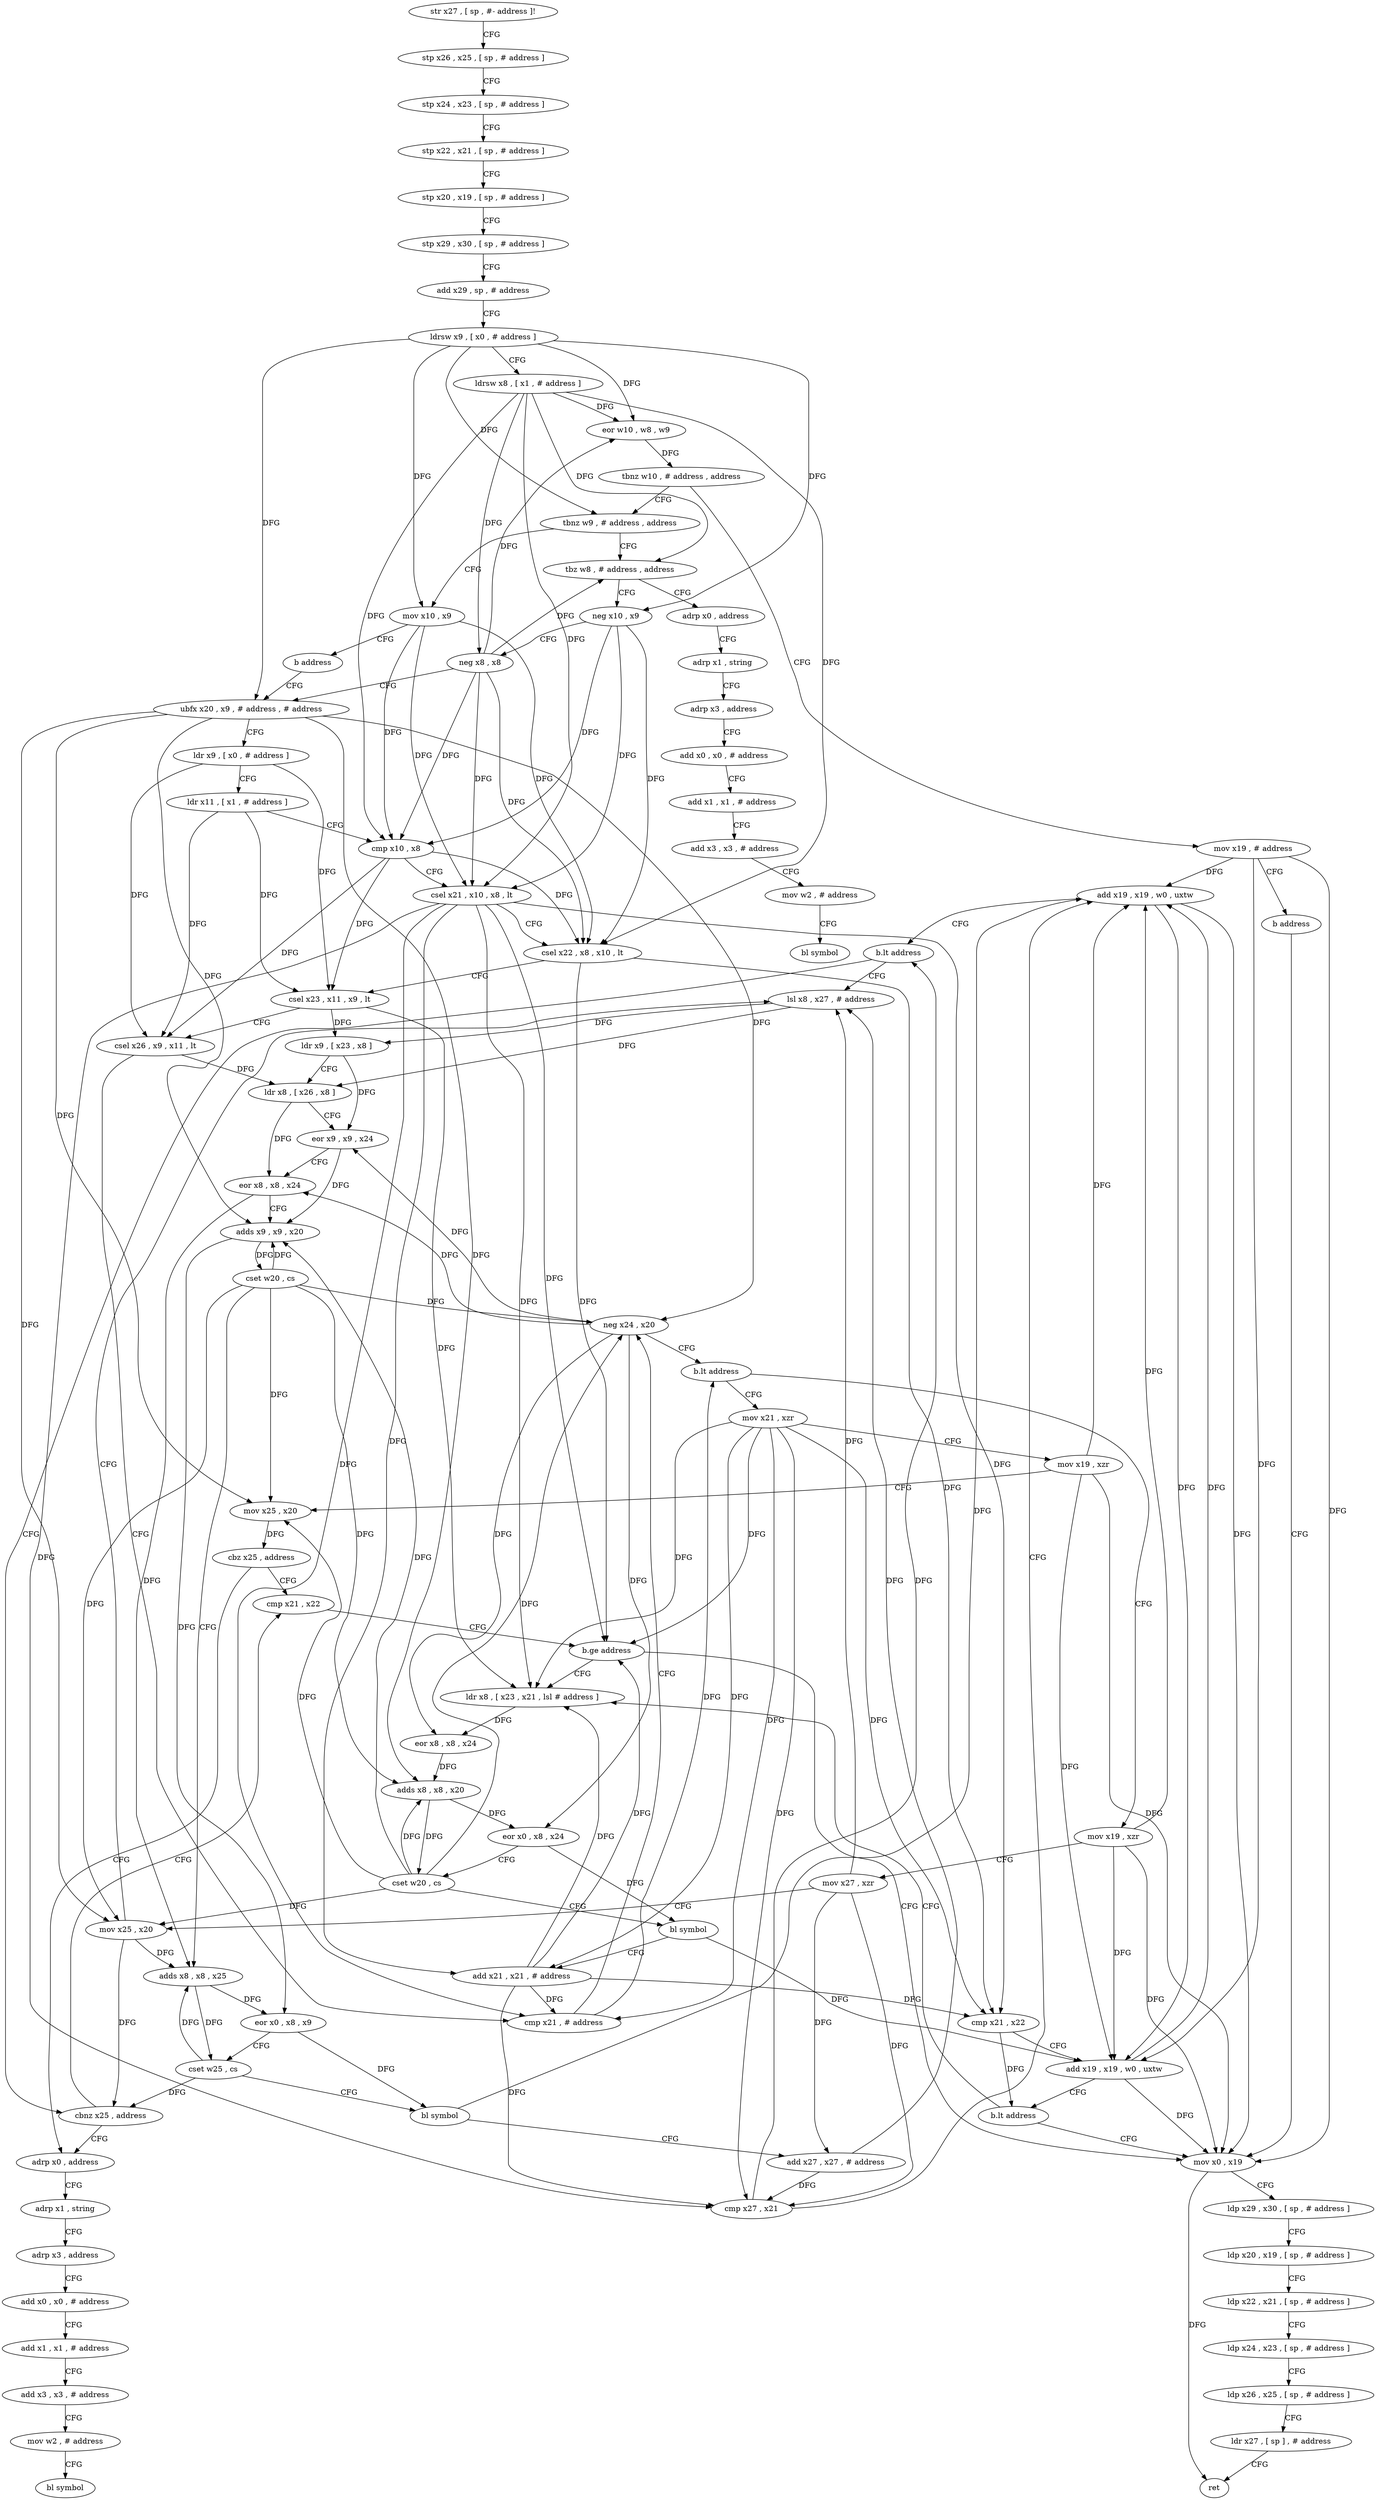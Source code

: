 digraph "func" {
"4238416" [label = "str x27 , [ sp , #- address ]!" ]
"4238420" [label = "stp x26 , x25 , [ sp , # address ]" ]
"4238424" [label = "stp x24 , x23 , [ sp , # address ]" ]
"4238428" [label = "stp x22 , x21 , [ sp , # address ]" ]
"4238432" [label = "stp x20 , x19 , [ sp , # address ]" ]
"4238436" [label = "stp x29 , x30 , [ sp , # address ]" ]
"4238440" [label = "add x29 , sp , # address" ]
"4238444" [label = "ldrsw x9 , [ x0 , # address ]" ]
"4238448" [label = "ldrsw x8 , [ x1 , # address ]" ]
"4238452" [label = "eor w10 , w8 , w9" ]
"4238456" [label = "tbnz w10 , # address , address" ]
"4238472" [label = "mov x19 , # address" ]
"4238460" [label = "tbnz w9 , # address , address" ]
"4238476" [label = "b address" ]
"4238660" [label = "mov x0 , x19" ]
"4238480" [label = "tbz w8 , # address , address" ]
"4238464" [label = "mov x10 , x9" ]
"4238664" [label = "ldp x29 , x30 , [ sp , # address ]" ]
"4238668" [label = "ldp x20 , x19 , [ sp , # address ]" ]
"4238672" [label = "ldp x22 , x21 , [ sp , # address ]" ]
"4238676" [label = "ldp x24 , x23 , [ sp , # address ]" ]
"4238680" [label = "ldp x26 , x25 , [ sp , # address ]" ]
"4238684" [label = "ldr x27 , [ sp ] , # address" ]
"4238688" [label = "ret" ]
"4238740" [label = "adrp x0 , address" ]
"4238484" [label = "neg x10 , x9" ]
"4238468" [label = "b address" ]
"4238492" [label = "ubfx x20 , x9 , # address , # address" ]
"4238744" [label = "adrp x1 , string" ]
"4238748" [label = "adrp x3 , address" ]
"4238752" [label = "add x0 , x0 , # address" ]
"4238756" [label = "add x1 , x1 , # address" ]
"4238760" [label = "add x3 , x3 , # address" ]
"4238764" [label = "mov w2 , # address" ]
"4238768" [label = "bl symbol" ]
"4238488" [label = "neg x8 , x8" ]
"4238496" [label = "ldr x9 , [ x0 , # address ]" ]
"4238500" [label = "ldr x11 , [ x1 , # address ]" ]
"4238504" [label = "cmp x10 , x8" ]
"4238508" [label = "csel x21 , x10 , x8 , lt" ]
"4238512" [label = "csel x22 , x8 , x10 , lt" ]
"4238516" [label = "csel x23 , x11 , x9 , lt" ]
"4238520" [label = "csel x26 , x9 , x11 , lt" ]
"4238524" [label = "cmp x21 , # address" ]
"4238528" [label = "neg x24 , x20" ]
"4238532" [label = "b.lt address" ]
"4238692" [label = "mov x21 , xzr" ]
"4238536" [label = "mov x19 , xzr" ]
"4238696" [label = "mov x19 , xzr" ]
"4238700" [label = "mov x25 , x20" ]
"4238704" [label = "cbz x25 , address" ]
"4238612" [label = "cmp x21 , x22" ]
"4238708" [label = "adrp x0 , address" ]
"4238540" [label = "mov x27 , xzr" ]
"4238544" [label = "mov x25 , x20" ]
"4238548" [label = "lsl x8 , x27 , # address" ]
"4238616" [label = "b.ge address" ]
"4238620" [label = "ldr x8 , [ x23 , x21 , lsl # address ]" ]
"4238712" [label = "adrp x1 , string" ]
"4238716" [label = "adrp x3 , address" ]
"4238720" [label = "add x0 , x0 , # address" ]
"4238724" [label = "add x1 , x1 , # address" ]
"4238728" [label = "add x3 , x3 , # address" ]
"4238732" [label = "mov w2 , # address" ]
"4238736" [label = "bl symbol" ]
"4238552" [label = "ldr x9 , [ x23 , x8 ]" ]
"4238556" [label = "ldr x8 , [ x26 , x8 ]" ]
"4238560" [label = "eor x9 , x9 , x24" ]
"4238564" [label = "eor x8 , x8 , x24" ]
"4238568" [label = "adds x9 , x9 , x20" ]
"4238572" [label = "cset w20 , cs" ]
"4238576" [label = "adds x8 , x8 , x25" ]
"4238580" [label = "eor x0 , x8 , x9" ]
"4238584" [label = "cset w25 , cs" ]
"4238588" [label = "bl symbol" ]
"4238592" [label = "add x27 , x27 , # address" ]
"4238596" [label = "cmp x27 , x21" ]
"4238600" [label = "add x19 , x19 , w0 , uxtw" ]
"4238604" [label = "b.lt address" ]
"4238608" [label = "cbnz x25 , address" ]
"4238624" [label = "eor x8 , x8 , x24" ]
"4238628" [label = "adds x8 , x8 , x20" ]
"4238632" [label = "eor x0 , x8 , x24" ]
"4238636" [label = "cset w20 , cs" ]
"4238640" [label = "bl symbol" ]
"4238644" [label = "add x21 , x21 , # address" ]
"4238648" [label = "cmp x21 , x22" ]
"4238652" [label = "add x19 , x19 , w0 , uxtw" ]
"4238656" [label = "b.lt address" ]
"4238416" -> "4238420" [ label = "CFG" ]
"4238420" -> "4238424" [ label = "CFG" ]
"4238424" -> "4238428" [ label = "CFG" ]
"4238428" -> "4238432" [ label = "CFG" ]
"4238432" -> "4238436" [ label = "CFG" ]
"4238436" -> "4238440" [ label = "CFG" ]
"4238440" -> "4238444" [ label = "CFG" ]
"4238444" -> "4238448" [ label = "CFG" ]
"4238444" -> "4238452" [ label = "DFG" ]
"4238444" -> "4238460" [ label = "DFG" ]
"4238444" -> "4238464" [ label = "DFG" ]
"4238444" -> "4238484" [ label = "DFG" ]
"4238444" -> "4238492" [ label = "DFG" ]
"4238448" -> "4238452" [ label = "DFG" ]
"4238448" -> "4238480" [ label = "DFG" ]
"4238448" -> "4238488" [ label = "DFG" ]
"4238448" -> "4238504" [ label = "DFG" ]
"4238448" -> "4238508" [ label = "DFG" ]
"4238448" -> "4238512" [ label = "DFG" ]
"4238452" -> "4238456" [ label = "DFG" ]
"4238456" -> "4238472" [ label = "CFG" ]
"4238456" -> "4238460" [ label = "CFG" ]
"4238472" -> "4238476" [ label = "CFG" ]
"4238472" -> "4238660" [ label = "DFG" ]
"4238472" -> "4238652" [ label = "DFG" ]
"4238472" -> "4238600" [ label = "DFG" ]
"4238460" -> "4238480" [ label = "CFG" ]
"4238460" -> "4238464" [ label = "CFG" ]
"4238476" -> "4238660" [ label = "CFG" ]
"4238660" -> "4238664" [ label = "CFG" ]
"4238660" -> "4238688" [ label = "DFG" ]
"4238480" -> "4238740" [ label = "CFG" ]
"4238480" -> "4238484" [ label = "CFG" ]
"4238464" -> "4238468" [ label = "CFG" ]
"4238464" -> "4238504" [ label = "DFG" ]
"4238464" -> "4238508" [ label = "DFG" ]
"4238464" -> "4238512" [ label = "DFG" ]
"4238664" -> "4238668" [ label = "CFG" ]
"4238668" -> "4238672" [ label = "CFG" ]
"4238672" -> "4238676" [ label = "CFG" ]
"4238676" -> "4238680" [ label = "CFG" ]
"4238680" -> "4238684" [ label = "CFG" ]
"4238684" -> "4238688" [ label = "CFG" ]
"4238740" -> "4238744" [ label = "CFG" ]
"4238484" -> "4238488" [ label = "CFG" ]
"4238484" -> "4238504" [ label = "DFG" ]
"4238484" -> "4238508" [ label = "DFG" ]
"4238484" -> "4238512" [ label = "DFG" ]
"4238468" -> "4238492" [ label = "CFG" ]
"4238492" -> "4238496" [ label = "CFG" ]
"4238492" -> "4238528" [ label = "DFG" ]
"4238492" -> "4238700" [ label = "DFG" ]
"4238492" -> "4238544" [ label = "DFG" ]
"4238492" -> "4238568" [ label = "DFG" ]
"4238492" -> "4238628" [ label = "DFG" ]
"4238744" -> "4238748" [ label = "CFG" ]
"4238748" -> "4238752" [ label = "CFG" ]
"4238752" -> "4238756" [ label = "CFG" ]
"4238756" -> "4238760" [ label = "CFG" ]
"4238760" -> "4238764" [ label = "CFG" ]
"4238764" -> "4238768" [ label = "CFG" ]
"4238488" -> "4238492" [ label = "CFG" ]
"4238488" -> "4238480" [ label = "DFG" ]
"4238488" -> "4238452" [ label = "DFG" ]
"4238488" -> "4238504" [ label = "DFG" ]
"4238488" -> "4238508" [ label = "DFG" ]
"4238488" -> "4238512" [ label = "DFG" ]
"4238496" -> "4238500" [ label = "CFG" ]
"4238496" -> "4238516" [ label = "DFG" ]
"4238496" -> "4238520" [ label = "DFG" ]
"4238500" -> "4238504" [ label = "CFG" ]
"4238500" -> "4238516" [ label = "DFG" ]
"4238500" -> "4238520" [ label = "DFG" ]
"4238504" -> "4238508" [ label = "CFG" ]
"4238504" -> "4238512" [ label = "DFG" ]
"4238504" -> "4238516" [ label = "DFG" ]
"4238504" -> "4238520" [ label = "DFG" ]
"4238508" -> "4238512" [ label = "CFG" ]
"4238508" -> "4238524" [ label = "DFG" ]
"4238508" -> "4238616" [ label = "DFG" ]
"4238508" -> "4238620" [ label = "DFG" ]
"4238508" -> "4238644" [ label = "DFG" ]
"4238508" -> "4238648" [ label = "DFG" ]
"4238508" -> "4238596" [ label = "DFG" ]
"4238512" -> "4238516" [ label = "CFG" ]
"4238512" -> "4238616" [ label = "DFG" ]
"4238512" -> "4238648" [ label = "DFG" ]
"4238516" -> "4238520" [ label = "CFG" ]
"4238516" -> "4238552" [ label = "DFG" ]
"4238516" -> "4238620" [ label = "DFG" ]
"4238520" -> "4238524" [ label = "CFG" ]
"4238520" -> "4238556" [ label = "DFG" ]
"4238524" -> "4238528" [ label = "CFG" ]
"4238524" -> "4238532" [ label = "DFG" ]
"4238528" -> "4238532" [ label = "CFG" ]
"4238528" -> "4238560" [ label = "DFG" ]
"4238528" -> "4238564" [ label = "DFG" ]
"4238528" -> "4238624" [ label = "DFG" ]
"4238528" -> "4238632" [ label = "DFG" ]
"4238532" -> "4238692" [ label = "CFG" ]
"4238532" -> "4238536" [ label = "CFG" ]
"4238692" -> "4238696" [ label = "CFG" ]
"4238692" -> "4238524" [ label = "DFG" ]
"4238692" -> "4238616" [ label = "DFG" ]
"4238692" -> "4238620" [ label = "DFG" ]
"4238692" -> "4238644" [ label = "DFG" ]
"4238692" -> "4238648" [ label = "DFG" ]
"4238692" -> "4238596" [ label = "DFG" ]
"4238536" -> "4238540" [ label = "CFG" ]
"4238536" -> "4238660" [ label = "DFG" ]
"4238536" -> "4238652" [ label = "DFG" ]
"4238536" -> "4238600" [ label = "DFG" ]
"4238696" -> "4238700" [ label = "CFG" ]
"4238696" -> "4238660" [ label = "DFG" ]
"4238696" -> "4238652" [ label = "DFG" ]
"4238696" -> "4238600" [ label = "DFG" ]
"4238700" -> "4238704" [ label = "DFG" ]
"4238704" -> "4238612" [ label = "CFG" ]
"4238704" -> "4238708" [ label = "CFG" ]
"4238612" -> "4238616" [ label = "CFG" ]
"4238708" -> "4238712" [ label = "CFG" ]
"4238540" -> "4238544" [ label = "CFG" ]
"4238540" -> "4238548" [ label = "DFG" ]
"4238540" -> "4238592" [ label = "DFG" ]
"4238540" -> "4238596" [ label = "DFG" ]
"4238544" -> "4238548" [ label = "CFG" ]
"4238544" -> "4238576" [ label = "DFG" ]
"4238544" -> "4238608" [ label = "DFG" ]
"4238548" -> "4238552" [ label = "DFG" ]
"4238548" -> "4238556" [ label = "DFG" ]
"4238616" -> "4238660" [ label = "CFG" ]
"4238616" -> "4238620" [ label = "CFG" ]
"4238620" -> "4238624" [ label = "DFG" ]
"4238712" -> "4238716" [ label = "CFG" ]
"4238716" -> "4238720" [ label = "CFG" ]
"4238720" -> "4238724" [ label = "CFG" ]
"4238724" -> "4238728" [ label = "CFG" ]
"4238728" -> "4238732" [ label = "CFG" ]
"4238732" -> "4238736" [ label = "CFG" ]
"4238552" -> "4238556" [ label = "CFG" ]
"4238552" -> "4238560" [ label = "DFG" ]
"4238556" -> "4238560" [ label = "CFG" ]
"4238556" -> "4238564" [ label = "DFG" ]
"4238560" -> "4238564" [ label = "CFG" ]
"4238560" -> "4238568" [ label = "DFG" ]
"4238564" -> "4238568" [ label = "CFG" ]
"4238564" -> "4238576" [ label = "DFG" ]
"4238568" -> "4238572" [ label = "DFG" ]
"4238568" -> "4238580" [ label = "DFG" ]
"4238572" -> "4238576" [ label = "CFG" ]
"4238572" -> "4238528" [ label = "DFG" ]
"4238572" -> "4238700" [ label = "DFG" ]
"4238572" -> "4238544" [ label = "DFG" ]
"4238572" -> "4238568" [ label = "DFG" ]
"4238572" -> "4238628" [ label = "DFG" ]
"4238576" -> "4238580" [ label = "DFG" ]
"4238576" -> "4238584" [ label = "DFG" ]
"4238580" -> "4238584" [ label = "CFG" ]
"4238580" -> "4238588" [ label = "DFG" ]
"4238584" -> "4238588" [ label = "CFG" ]
"4238584" -> "4238576" [ label = "DFG" ]
"4238584" -> "4238608" [ label = "DFG" ]
"4238588" -> "4238592" [ label = "CFG" ]
"4238588" -> "4238600" [ label = "DFG" ]
"4238592" -> "4238596" [ label = "DFG" ]
"4238592" -> "4238548" [ label = "DFG" ]
"4238596" -> "4238600" [ label = "CFG" ]
"4238596" -> "4238604" [ label = "DFG" ]
"4238600" -> "4238604" [ label = "CFG" ]
"4238600" -> "4238660" [ label = "DFG" ]
"4238600" -> "4238652" [ label = "DFG" ]
"4238604" -> "4238548" [ label = "CFG" ]
"4238604" -> "4238608" [ label = "CFG" ]
"4238608" -> "4238708" [ label = "CFG" ]
"4238608" -> "4238612" [ label = "CFG" ]
"4238624" -> "4238628" [ label = "DFG" ]
"4238628" -> "4238632" [ label = "DFG" ]
"4238628" -> "4238636" [ label = "DFG" ]
"4238632" -> "4238636" [ label = "CFG" ]
"4238632" -> "4238640" [ label = "DFG" ]
"4238636" -> "4238640" [ label = "CFG" ]
"4238636" -> "4238528" [ label = "DFG" ]
"4238636" -> "4238700" [ label = "DFG" ]
"4238636" -> "4238544" [ label = "DFG" ]
"4238636" -> "4238568" [ label = "DFG" ]
"4238636" -> "4238628" [ label = "DFG" ]
"4238640" -> "4238644" [ label = "CFG" ]
"4238640" -> "4238652" [ label = "DFG" ]
"4238644" -> "4238648" [ label = "DFG" ]
"4238644" -> "4238524" [ label = "DFG" ]
"4238644" -> "4238620" [ label = "DFG" ]
"4238644" -> "4238616" [ label = "DFG" ]
"4238644" -> "4238596" [ label = "DFG" ]
"4238648" -> "4238652" [ label = "CFG" ]
"4238648" -> "4238656" [ label = "DFG" ]
"4238652" -> "4238656" [ label = "CFG" ]
"4238652" -> "4238660" [ label = "DFG" ]
"4238652" -> "4238600" [ label = "DFG" ]
"4238656" -> "4238620" [ label = "CFG" ]
"4238656" -> "4238660" [ label = "CFG" ]
}
